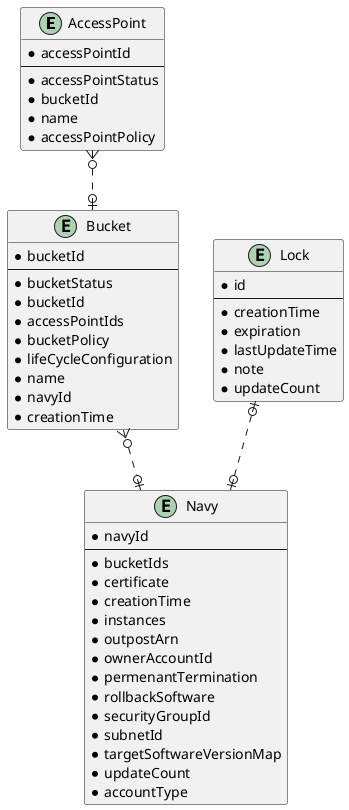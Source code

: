 @startuml

entity AccessPoint {
  * accessPointId
  --
  * accessPointStatus
  * bucketId
  * name
  * accessPointPolicy
}

entity Bucket {
  * bucketId
  --
  * bucketStatus
  * bucketId
  * accessPointIds
  * bucketPolicy
  * lifeCycleConfiguration
  * name
  * navyId
  * creationTime
}

entity Lock {
  * id
  --
  * creationTime
  * expiration
  * lastUpdateTime
  * note
  * updateCount
}

entity Navy {
  * navyId
  --
  * bucketIds
  * certificate
  * creationTime
  * instances
  * outpostArn
  * ownerAccountId
  * permenantTermination
  * rollbackSoftware
  * securityGroupId
  * subnetId
  * targetSoftwareVersionMap
  * updateCount
  * accountType
}


Bucket }o..o| Navy
Lock |o..o| Navy
AccessPoint }o..o| Bucket


@enduml
